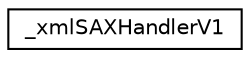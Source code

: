 digraph "Graphical Class Hierarchy"
{
 // LATEX_PDF_SIZE
  edge [fontname="Helvetica",fontsize="10",labelfontname="Helvetica",labelfontsize="10"];
  node [fontname="Helvetica",fontsize="10",shape=record];
  rankdir="LR";
  Node0 [label="_xmlSAXHandlerV1",height=0.2,width=0.4,color="black", fillcolor="white", style="filled",URL="$struct__xmlSAXHandlerV1.html",tooltip=" "];
}
